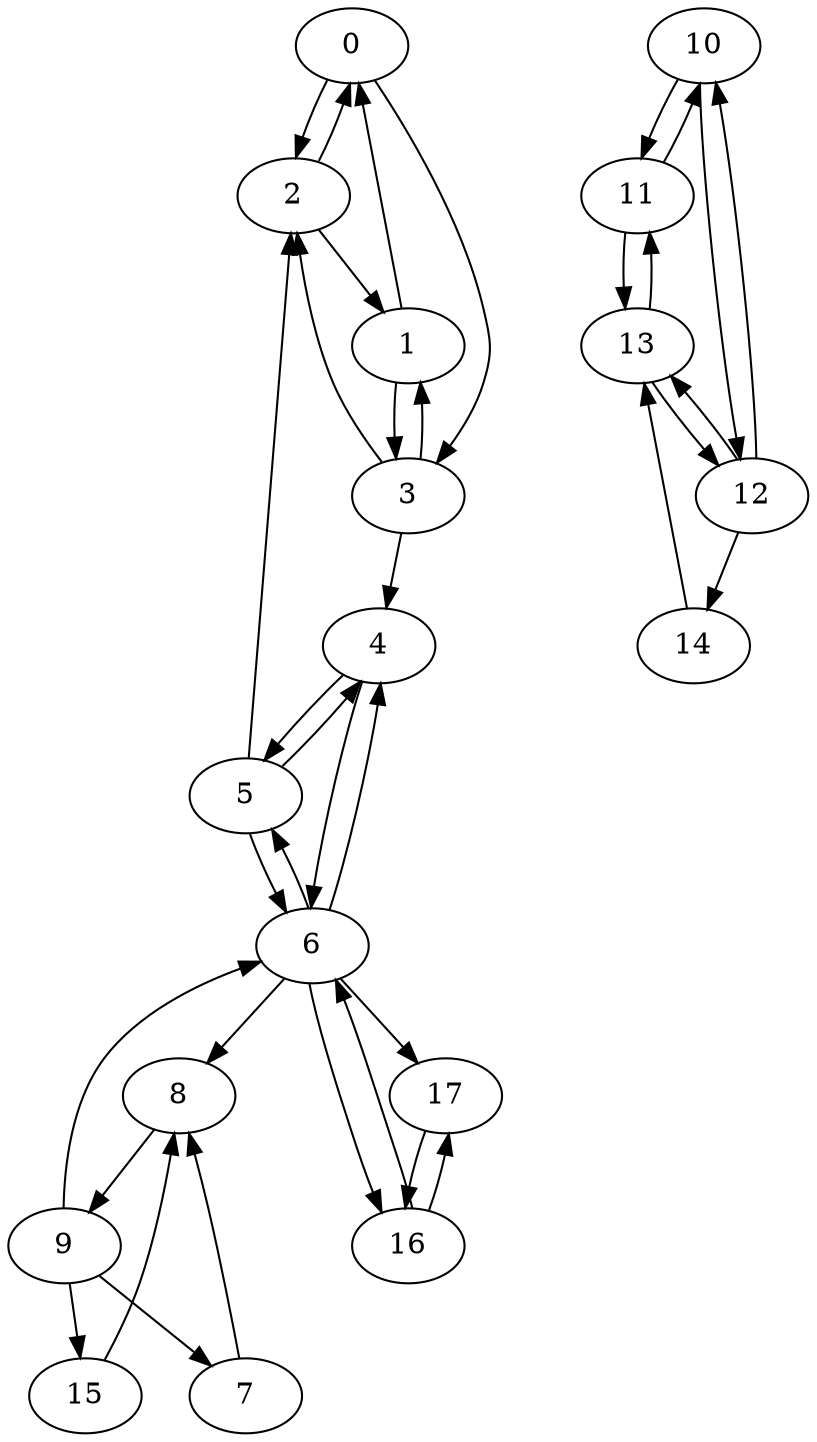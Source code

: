 digraph G {
0[label=0];
1[label=1];
2[label=2];
3[label=3];
4[label=4];
5[label=5];
6[label=6];
7[label=7];
8[label=8];
9[label=9];
10[label=10];
11[label=11];
12[label=12];
13[label=13];
14[label=14];
15[label=15];
16[label=16];
17[label=17];
0->3 ;
0->2 ;
1->0 ;
1->3 ;
2->1 ;
2->0 ;
3->1 ;
3->2 ;
3->4 ;
4->5 ;
4->6 ;
5->2 ;
5->4 ;
5->6 ;
6->4 ;
6->5 ;
6->16 ;
6->17 ;
6->8 ;
7->8 ;
8->9 ;
9->7 ;
9->15 ;
9->6 ;
10->11 ;
10->12 ;
11->10 ;
11->13 ;
12->10 ;
12->13 ;
12->14 ;
13->12 ;
13->11 ;
14->13 ;
15->8 ;
16->6 ;
16->17 ;
17->16 ;
}
